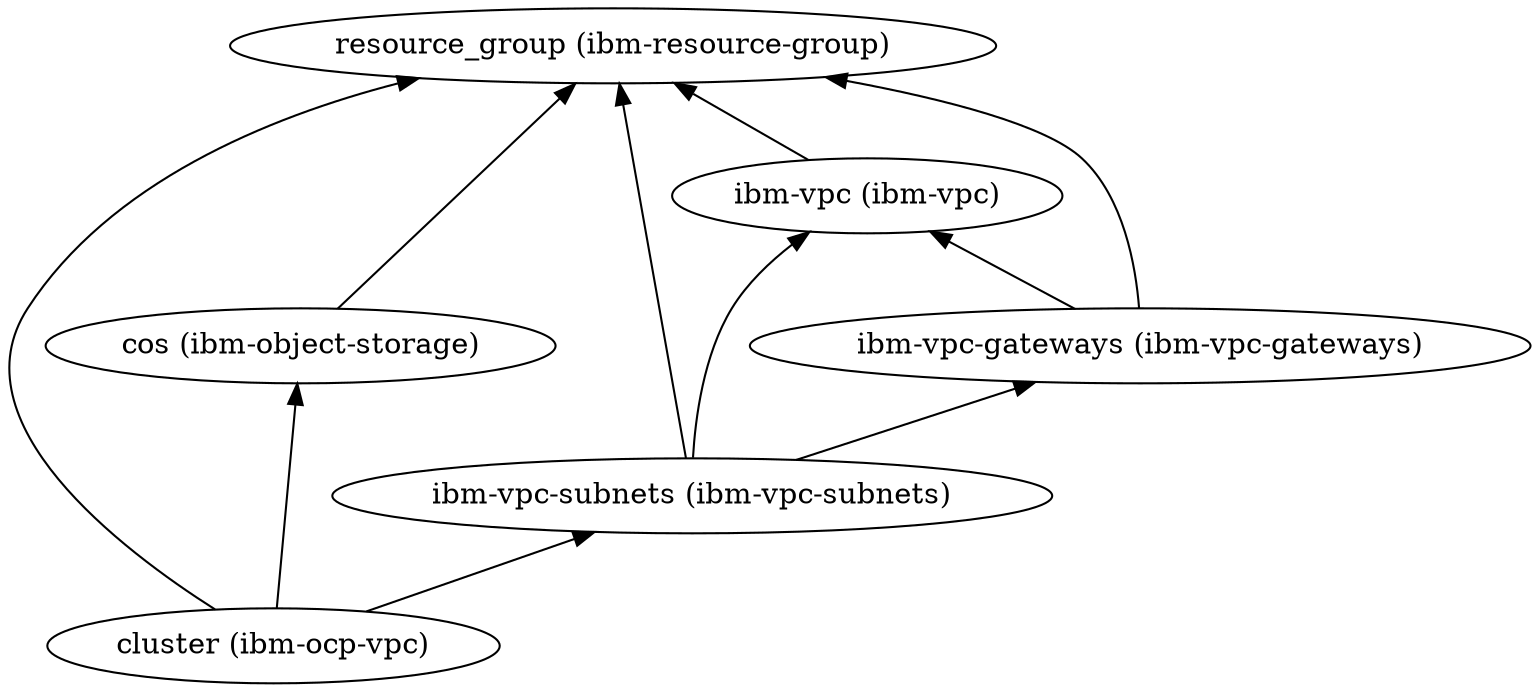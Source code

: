digraph {
    rankdir="BT"
    "cluster (ibm-ocp-vpc)" -> "resource_group (ibm-resource-group)"
"cluster (ibm-ocp-vpc)" -> "cos (ibm-object-storage)"
"cluster (ibm-ocp-vpc)" -> "ibm-vpc-subnets (ibm-vpc-subnets)"
"cluster (ibm-ocp-vpc)"
"resource_group (ibm-resource-group)"
"cos (ibm-object-storage)" -> "resource_group (ibm-resource-group)"
"cos (ibm-object-storage)"
"ibm-vpc-subnets (ibm-vpc-subnets)" -> "resource_group (ibm-resource-group)"
"ibm-vpc-subnets (ibm-vpc-subnets)" -> "ibm-vpc (ibm-vpc)"
"ibm-vpc-subnets (ibm-vpc-subnets)" -> "ibm-vpc-gateways (ibm-vpc-gateways)"
"ibm-vpc-subnets (ibm-vpc-subnets)"
"ibm-vpc (ibm-vpc)" -> "resource_group (ibm-resource-group)"
"ibm-vpc (ibm-vpc)"
"ibm-vpc-gateways (ibm-vpc-gateways)" -> "resource_group (ibm-resource-group)"
"ibm-vpc-gateways (ibm-vpc-gateways)" -> "ibm-vpc (ibm-vpc)"
"ibm-vpc-gateways (ibm-vpc-gateways)"
  }
